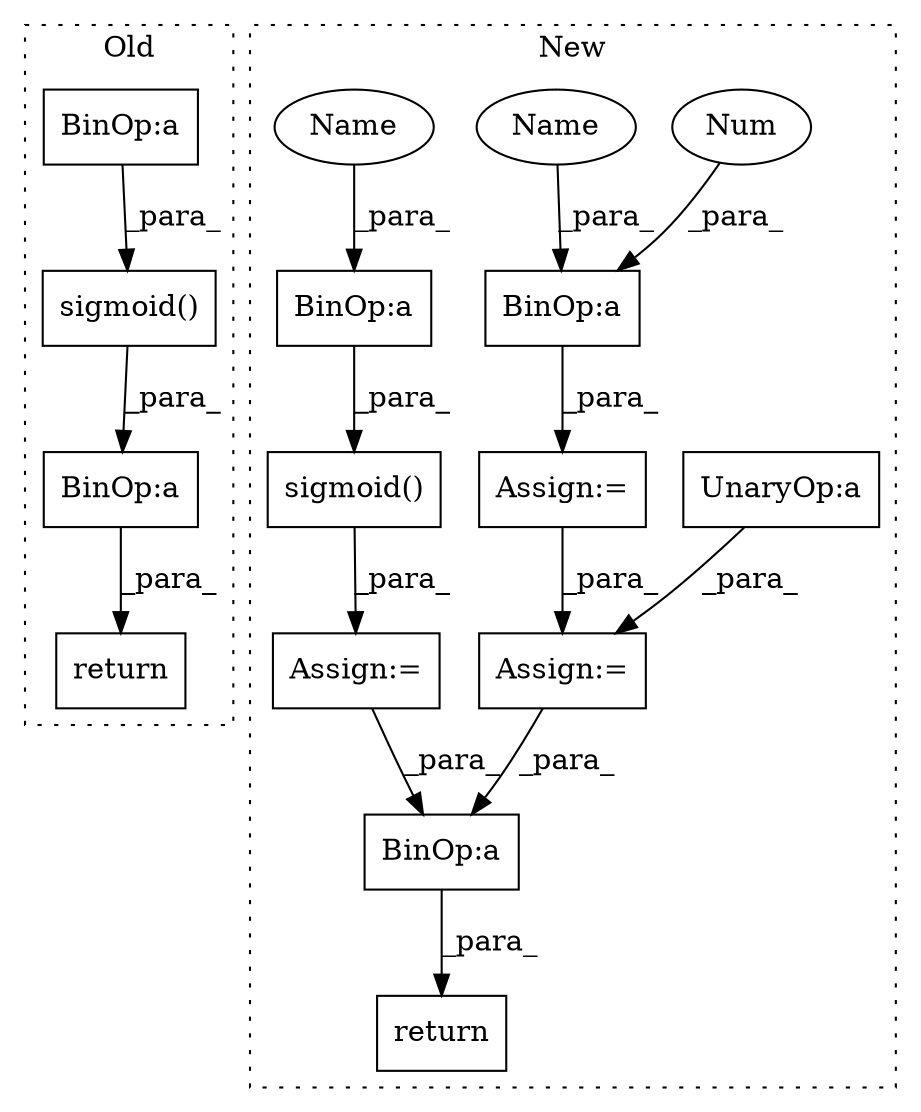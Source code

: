 digraph G {
subgraph cluster0 {
1 [label="return" a="93" s="2363" l="7" shape="box"];
7 [label="sigmoid()" a="75" s="2232,2250" l="14,1" shape="box"];
9 [label="BinOp:a" a="82" s="2229" l="3" shape="box"];
10 [label="BinOp:a" a="82" s="2170" l="3" shape="box"];
label = "Old";
style="dotted";
}
subgraph cluster1 {
2 [label="sigmoid()" a="75" s="3008,3022" l="10,1" shape="box"];
3 [label="return" a="93" s="3484" l="7" shape="box"];
4 [label="Assign:=" a="68" s="3098" l="3" shape="box"];
5 [label="Assign:=" a="68" s="3133" l="3" shape="box"];
6 [label="Assign:=" a="68" s="3319" l="3" shape="box"];
8 [label="BinOp:a" a="82" s="3447" l="3" shape="box"];
11 [label="BinOp:a" a="82" s="3166" l="2" shape="box"];
12 [label="UnaryOp:a" a="61" s="2859" l="14" shape="box"];
13 [label="BinOp:a" a="82" s="2976" l="3" shape="box"];
14 [label="Num" a="76" s="3168" l="1" shape="ellipse"];
15 [label="Name" a="87" s="3153" l="13" shape="ellipse"];
16 [label="Name" a="87" s="2979" l="13" shape="ellipse"];
label = "New";
style="dotted";
}
2 -> 4 [label="_para_"];
4 -> 8 [label="_para_"];
5 -> 6 [label="_para_"];
6 -> 8 [label="_para_"];
7 -> 9 [label="_para_"];
8 -> 3 [label="_para_"];
9 -> 1 [label="_para_"];
10 -> 7 [label="_para_"];
11 -> 5 [label="_para_"];
12 -> 6 [label="_para_"];
13 -> 2 [label="_para_"];
14 -> 11 [label="_para_"];
15 -> 11 [label="_para_"];
16 -> 13 [label="_para_"];
}